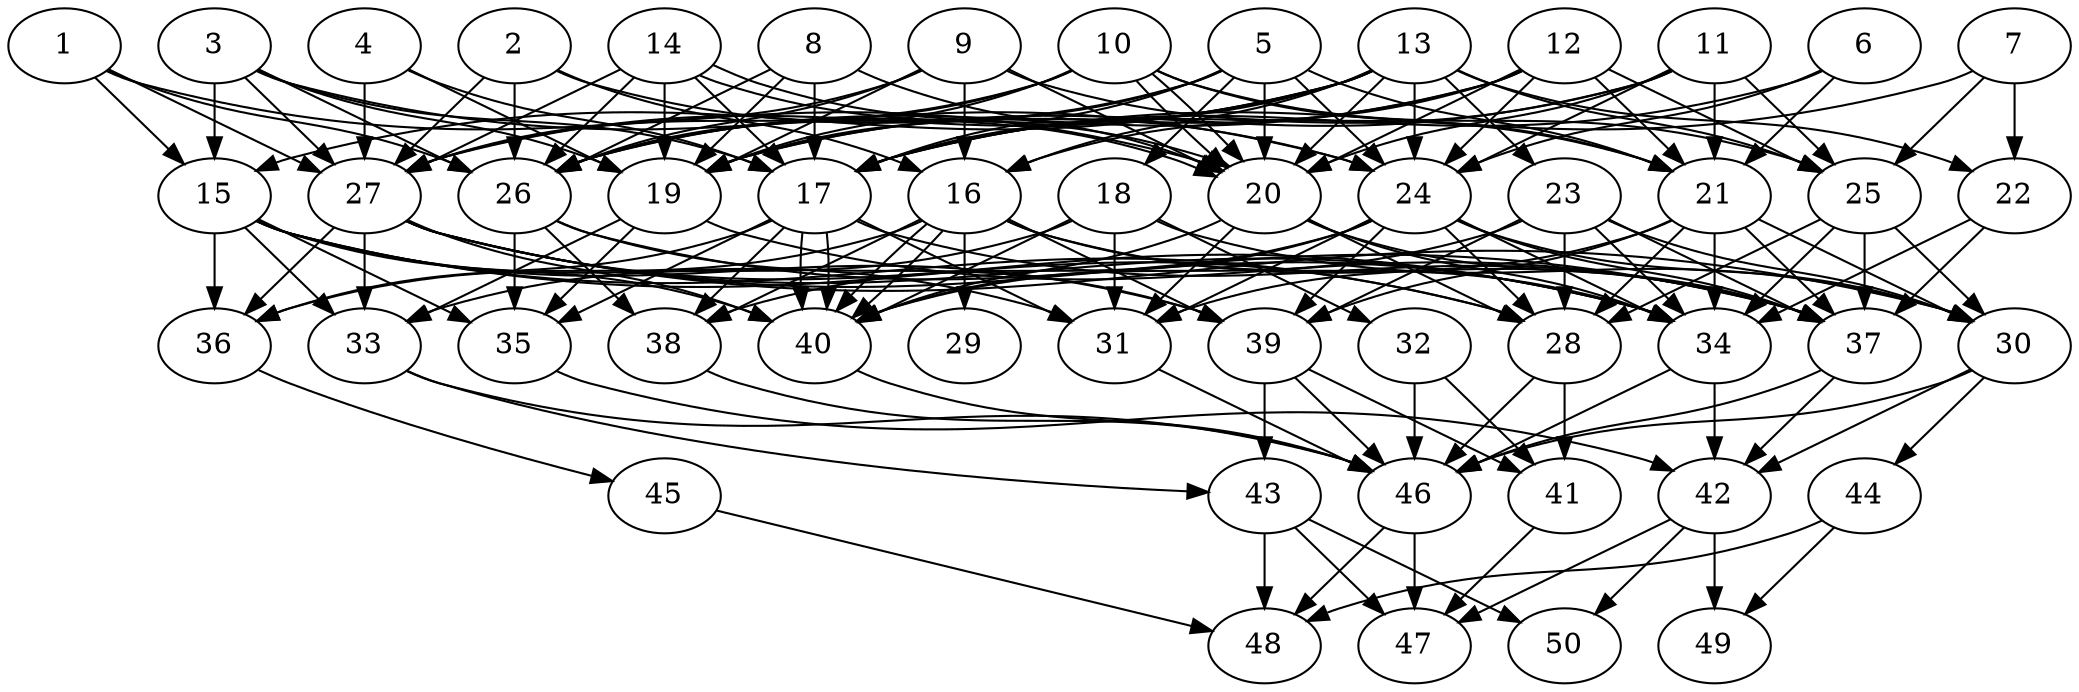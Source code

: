// DAG automatically generated by daggen at Tue Aug  6 16:32:29 2019
// ./daggen --dot -n 50 --ccr 0.3 --fat 0.6 --regular 0.5 --density 0.8 --mindata 5242880 --maxdata 52428800 
digraph G {
  1 [size="102737920", alpha="0.02", expect_size="30821376"] 
  1 -> 15 [size ="30821376"]
  1 -> 20 [size ="30821376"]
  1 -> 26 [size ="30821376"]
  1 -> 27 [size ="30821376"]
  2 [size="35795627", alpha="0.06", expect_size="10738688"] 
  2 -> 16 [size ="10738688"]
  2 -> 24 [size ="10738688"]
  2 -> 26 [size ="10738688"]
  2 -> 27 [size ="10738688"]
  3 [size="41420800", alpha="0.05", expect_size="12426240"] 
  3 -> 15 [size ="12426240"]
  3 -> 17 [size ="12426240"]
  3 -> 19 [size ="12426240"]
  3 -> 24 [size ="12426240"]
  3 -> 26 [size ="12426240"]
  3 -> 27 [size ="12426240"]
  4 [size="78247253", alpha="0.01", expect_size="23474176"] 
  4 -> 17 [size ="23474176"]
  4 -> 19 [size ="23474176"]
  4 -> 27 [size ="23474176"]
  5 [size="42639360", alpha="0.07", expect_size="12791808"] 
  5 -> 17 [size ="12791808"]
  5 -> 18 [size ="12791808"]
  5 -> 19 [size ="12791808"]
  5 -> 20 [size ="12791808"]
  5 -> 21 [size ="12791808"]
  5 -> 24 [size ="12791808"]
  5 -> 26 [size ="12791808"]
  6 [size="169601707", alpha="0.15", expect_size="50880512"] 
  6 -> 17 [size ="50880512"]
  6 -> 21 [size ="50880512"]
  6 -> 24 [size ="50880512"]
  7 [size="131379200", alpha="0.11", expect_size="39413760"] 
  7 -> 17 [size ="39413760"]
  7 -> 22 [size ="39413760"]
  7 -> 25 [size ="39413760"]
  8 [size="137728000", alpha="0.09", expect_size="41318400"] 
  8 -> 17 [size ="41318400"]
  8 -> 19 [size ="41318400"]
  8 -> 20 [size ="41318400"]
  8 -> 26 [size ="41318400"]
  9 [size="130314240", alpha="0.09", expect_size="39094272"] 
  9 -> 16 [size ="39094272"]
  9 -> 19 [size ="39094272"]
  9 -> 20 [size ="39094272"]
  9 -> 21 [size ="39094272"]
  9 -> 26 [size ="39094272"]
  9 -> 27 [size ="39094272"]
  10 [size="106478933", alpha="0.12", expect_size="31943680"] 
  10 -> 19 [size ="31943680"]
  10 -> 20 [size ="31943680"]
  10 -> 20 [size ="31943680"]
  10 -> 21 [size ="31943680"]
  10 -> 25 [size ="31943680"]
  10 -> 26 [size ="31943680"]
  10 -> 27 [size ="31943680"]
  11 [size="30074880", alpha="0.17", expect_size="9022464"] 
  11 -> 17 [size ="9022464"]
  11 -> 19 [size ="9022464"]
  11 -> 20 [size ="9022464"]
  11 -> 21 [size ="9022464"]
  11 -> 24 [size ="9022464"]
  11 -> 25 [size ="9022464"]
  12 [size="45984427", alpha="0.18", expect_size="13795328"] 
  12 -> 16 [size ="13795328"]
  12 -> 19 [size ="13795328"]
  12 -> 20 [size ="13795328"]
  12 -> 21 [size ="13795328"]
  12 -> 24 [size ="13795328"]
  12 -> 25 [size ="13795328"]
  12 -> 26 [size ="13795328"]
  13 [size="96225280", alpha="0.14", expect_size="28867584"] 
  13 -> 15 [size ="28867584"]
  13 -> 16 [size ="28867584"]
  13 -> 17 [size ="28867584"]
  13 -> 20 [size ="28867584"]
  13 -> 22 [size ="28867584"]
  13 -> 23 [size ="28867584"]
  13 -> 24 [size ="28867584"]
  13 -> 25 [size ="28867584"]
  13 -> 26 [size ="28867584"]
  13 -> 27 [size ="28867584"]
  14 [size="137233067", alpha="0.02", expect_size="41169920"] 
  14 -> 17 [size ="41169920"]
  14 -> 19 [size ="41169920"]
  14 -> 20 [size ="41169920"]
  14 -> 20 [size ="41169920"]
  14 -> 26 [size ="41169920"]
  14 -> 27 [size ="41169920"]
  15 [size="141684053", alpha="0.18", expect_size="42505216"] 
  15 -> 28 [size ="42505216"]
  15 -> 31 [size ="42505216"]
  15 -> 33 [size ="42505216"]
  15 -> 34 [size ="42505216"]
  15 -> 35 [size ="42505216"]
  15 -> 36 [size ="42505216"]
  15 -> 39 [size ="42505216"]
  15 -> 40 [size ="42505216"]
  16 [size="41366187", alpha="0.01", expect_size="12409856"] 
  16 -> 29 [size ="12409856"]
  16 -> 34 [size ="12409856"]
  16 -> 36 [size ="12409856"]
  16 -> 37 [size ="12409856"]
  16 -> 38 [size ="12409856"]
  16 -> 39 [size ="12409856"]
  16 -> 40 [size ="12409856"]
  16 -> 40 [size ="12409856"]
  17 [size="162037760", alpha="0.16", expect_size="48611328"] 
  17 -> 31 [size ="48611328"]
  17 -> 35 [size ="48611328"]
  17 -> 36 [size ="48611328"]
  17 -> 37 [size ="48611328"]
  17 -> 38 [size ="48611328"]
  17 -> 40 [size ="48611328"]
  17 -> 40 [size ="48611328"]
  18 [size="93631147", alpha="0.15", expect_size="28089344"] 
  18 -> 30 [size ="28089344"]
  18 -> 31 [size ="28089344"]
  18 -> 32 [size ="28089344"]
  18 -> 33 [size ="28089344"]
  18 -> 40 [size ="28089344"]
  19 [size="162515627", alpha="0.03", expect_size="48754688"] 
  19 -> 33 [size ="48754688"]
  19 -> 35 [size ="48754688"]
  19 -> 37 [size ="48754688"]
  20 [size="73222827", alpha="0.08", expect_size="21966848"] 
  20 -> 28 [size ="21966848"]
  20 -> 31 [size ="21966848"]
  20 -> 34 [size ="21966848"]
  20 -> 37 [size ="21966848"]
  20 -> 40 [size ="21966848"]
  21 [size="170291200", alpha="0.04", expect_size="51087360"] 
  21 -> 28 [size ="51087360"]
  21 -> 30 [size ="51087360"]
  21 -> 31 [size ="51087360"]
  21 -> 34 [size ="51087360"]
  21 -> 37 [size ="51087360"]
  21 -> 39 [size ="51087360"]
  22 [size="149800960", alpha="0.03", expect_size="44940288"] 
  22 -> 34 [size ="44940288"]
  22 -> 37 [size ="44940288"]
  23 [size="136768853", alpha="0.05", expect_size="41030656"] 
  23 -> 28 [size ="41030656"]
  23 -> 30 [size ="41030656"]
  23 -> 34 [size ="41030656"]
  23 -> 37 [size ="41030656"]
  23 -> 39 [size ="41030656"]
  23 -> 40 [size ="41030656"]
  24 [size="91965440", alpha="0.14", expect_size="27589632"] 
  24 -> 28 [size ="27589632"]
  24 -> 30 [size ="27589632"]
  24 -> 31 [size ="27589632"]
  24 -> 34 [size ="27589632"]
  24 -> 37 [size ="27589632"]
  24 -> 38 [size ="27589632"]
  24 -> 39 [size ="27589632"]
  24 -> 40 [size ="27589632"]
  25 [size="104311467", alpha="0.07", expect_size="31293440"] 
  25 -> 28 [size ="31293440"]
  25 -> 30 [size ="31293440"]
  25 -> 34 [size ="31293440"]
  25 -> 37 [size ="31293440"]
  26 [size="87343787", alpha="0.19", expect_size="26203136"] 
  26 -> 34 [size ="26203136"]
  26 -> 35 [size ="26203136"]
  26 -> 38 [size ="26203136"]
  26 -> 39 [size ="26203136"]
  27 [size="94747307", alpha="0.06", expect_size="28424192"] 
  27 -> 28 [size ="28424192"]
  27 -> 30 [size ="28424192"]
  27 -> 33 [size ="28424192"]
  27 -> 34 [size ="28424192"]
  27 -> 36 [size ="28424192"]
  27 -> 37 [size ="28424192"]
  27 -> 40 [size ="28424192"]
  28 [size="63153493", alpha="0.07", expect_size="18946048"] 
  28 -> 41 [size ="18946048"]
  28 -> 46 [size ="18946048"]
  29 [size="20268373", alpha="0.03", expect_size="6080512"] 
  30 [size="40649387", alpha="0.11", expect_size="12194816"] 
  30 -> 42 [size ="12194816"]
  30 -> 44 [size ="12194816"]
  30 -> 46 [size ="12194816"]
  31 [size="104465067", alpha="0.20", expect_size="31339520"] 
  31 -> 46 [size ="31339520"]
  32 [size="139697493", alpha="0.13", expect_size="41909248"] 
  32 -> 41 [size ="41909248"]
  32 -> 46 [size ="41909248"]
  33 [size="164662613", alpha="0.15", expect_size="49398784"] 
  33 -> 43 [size ="49398784"]
  33 -> 46 [size ="49398784"]
  34 [size="46021973", alpha="0.13", expect_size="13806592"] 
  34 -> 42 [size ="13806592"]
  34 -> 46 [size ="13806592"]
  35 [size="159126187", alpha="0.07", expect_size="47737856"] 
  35 -> 42 [size ="47737856"]
  36 [size="57275733", alpha="0.04", expect_size="17182720"] 
  36 -> 45 [size ="17182720"]
  37 [size="49885867", alpha="0.19", expect_size="14965760"] 
  37 -> 42 [size ="14965760"]
  37 -> 46 [size ="14965760"]
  38 [size="93573120", alpha="0.04", expect_size="28071936"] 
  38 -> 46 [size ="28071936"]
  39 [size="151309653", alpha="0.07", expect_size="45392896"] 
  39 -> 41 [size ="45392896"]
  39 -> 43 [size ="45392896"]
  39 -> 46 [size ="45392896"]
  40 [size="21357227", alpha="0.17", expect_size="6407168"] 
  40 -> 46 [size ="6407168"]
  41 [size="107294720", alpha="0.07", expect_size="32188416"] 
  41 -> 47 [size ="32188416"]
  42 [size="107147947", alpha="0.14", expect_size="32144384"] 
  42 -> 47 [size ="32144384"]
  42 -> 49 [size ="32144384"]
  42 -> 50 [size ="32144384"]
  43 [size="49428480", alpha="0.15", expect_size="14828544"] 
  43 -> 47 [size ="14828544"]
  43 -> 48 [size ="14828544"]
  43 -> 50 [size ="14828544"]
  44 [size="170175147", alpha="0.07", expect_size="51052544"] 
  44 -> 48 [size ="51052544"]
  44 -> 49 [size ="51052544"]
  45 [size="117282133", alpha="0.09", expect_size="35184640"] 
  45 -> 48 [size ="35184640"]
  46 [size="172243627", alpha="0.00", expect_size="51673088"] 
  46 -> 47 [size ="51673088"]
  46 -> 48 [size ="51673088"]
  47 [size="44386987", alpha="0.01", expect_size="13316096"] 
  48 [size="35553280", alpha="0.08", expect_size="10665984"] 
  49 [size="64614400", alpha="0.15", expect_size="19384320"] 
  50 [size="119330133", alpha="0.05", expect_size="35799040"] 
}
